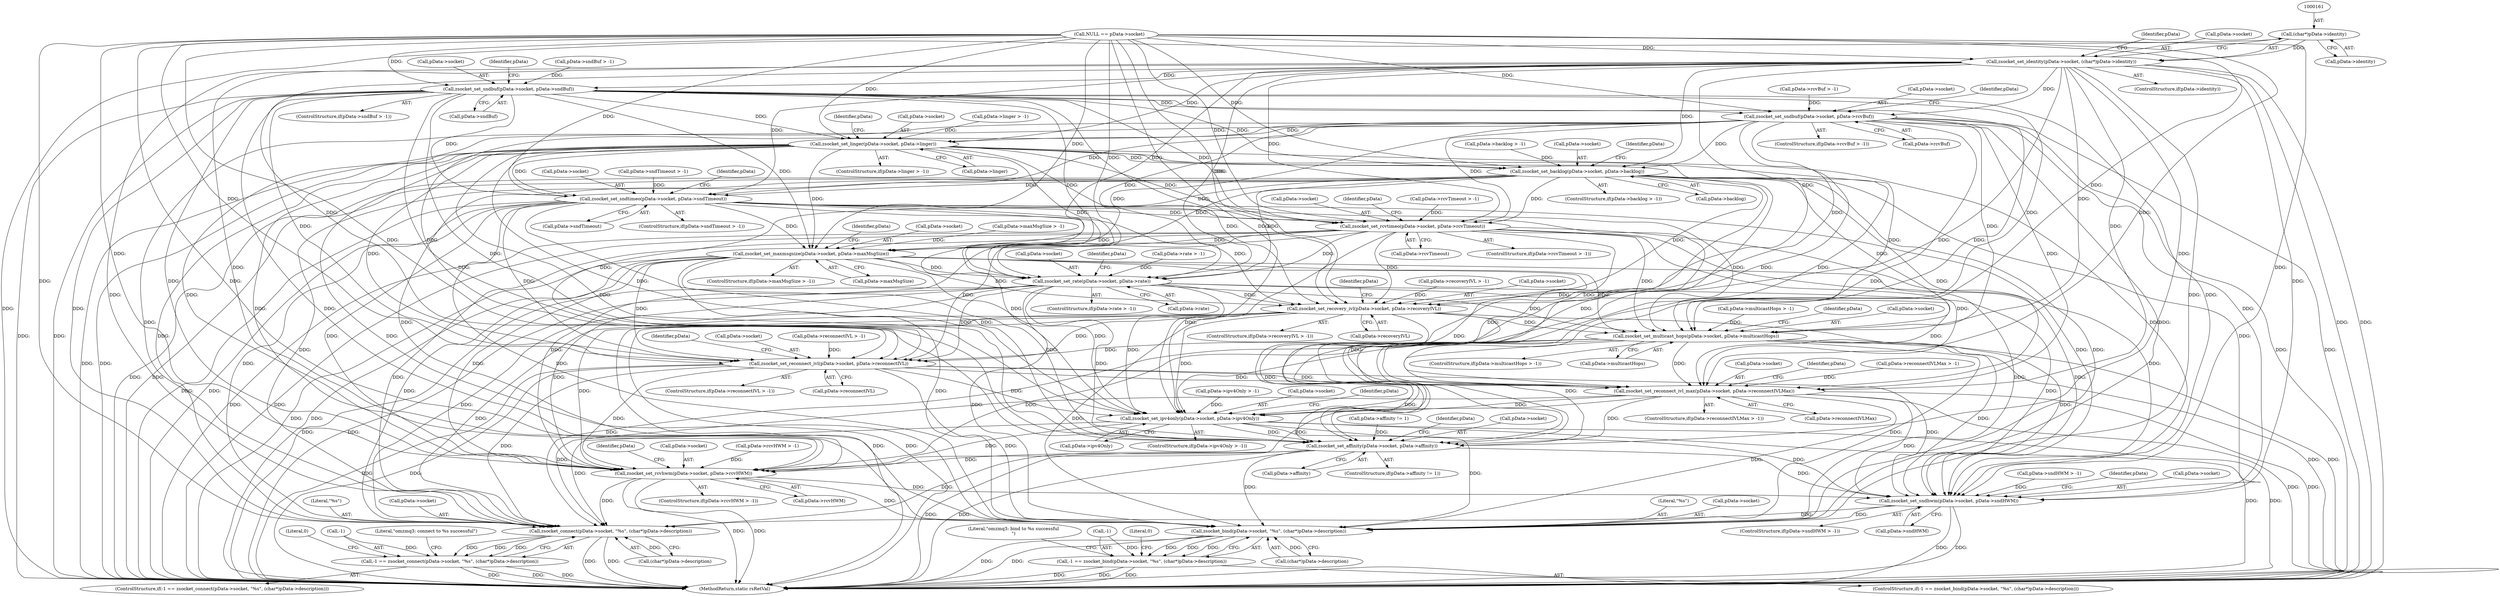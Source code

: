 digraph "0_rsyslog_062d0c671a29f7c6f7dff4a2f1f35df375bbb30b_0@pointer" {
"1000160" [label="(Call,(char*)pData->identity)"];
"1000156" [label="(Call,zsocket_set_identity(pData->socket, (char*)pData->identity))"];
"1000172" [label="(Call,zsocket_set_sndbuf(pData->socket, pData->sndBuf))"];
"1000186" [label="(Call,zsocket_set_sndbuf(pData->socket, pData->rcvBuf))"];
"1000200" [label="(Call,zsocket_set_linger(pData->socket, pData->linger))"];
"1000214" [label="(Call,zsocket_set_backlog(pData->socket, pData->backlog))"];
"1000228" [label="(Call,zsocket_set_sndtimeo(pData->socket, pData->sndTimeout))"];
"1000242" [label="(Call,zsocket_set_rcvtimeo(pData->socket, pData->rcvTimeout))"];
"1000256" [label="(Call,zsocket_set_maxmsgsize(pData->socket, pData->maxMsgSize))"];
"1000270" [label="(Call,zsocket_set_rate(pData->socket, pData->rate))"];
"1000284" [label="(Call,zsocket_set_recovery_ivl(pData->socket, pData->recoveryIVL))"];
"1000298" [label="(Call,zsocket_set_multicast_hops(pData->socket, pData->multicastHops))"];
"1000312" [label="(Call,zsocket_set_reconnect_ivl(pData->socket, pData->reconnectIVL))"];
"1000326" [label="(Call,zsocket_set_reconnect_ivl_max(pData->socket, pData->reconnectIVLMax))"];
"1000340" [label="(Call,zsocket_set_ipv4only(pData->socket, pData->ipv4Only))"];
"1000353" [label="(Call,zsocket_set_affinity(pData->socket, pData->affinity))"];
"1000367" [label="(Call,zsocket_set_rcvhwm(pData->socket, pData->rcvHWM))"];
"1000381" [label="(Call,zsocket_set_sndhwm(pData->socket, pData->sndHWM))"];
"1000399" [label="(Call,zsocket_bind(pData->socket, \"%s\", (char*)pData->description))"];
"1000396" [label="(Call,-1 == zsocket_bind(pData->socket, \"%s\", (char*)pData->description))"];
"1000432" [label="(Call,zsocket_connect(pData->socket, \"%s\", (char*)pData->description))"];
"1000429" [label="(Call,-1 == zsocket_connect(pData->socket, \"%s\", (char*)pData->description))"];
"1000243" [label="(Call,pData->socket)"];
"1000229" [label="(Call,pData->socket)"];
"1000200" [label="(Call,zsocket_set_linger(pData->socket, pData->linger))"];
"1000222" [label="(Call,pData->sndTimeout > -1)"];
"1000284" [label="(Call,zsocket_set_recovery_ivl(pData->socket, pData->recoveryIVL))"];
"1000152" [label="(ControlStructure,if(pData->identity))"];
"1000322" [label="(Identifier,pData)"];
"1000347" [label="(ControlStructure,if(pData->affinity != 1))"];
"1000256" [label="(Call,zsocket_set_maxmsgsize(pData->socket, pData->maxMsgSize))"];
"1000432" [label="(Call,zsocket_connect(pData->socket, \"%s\", (char*)pData->description))"];
"1000266" [label="(Identifier,pData)"];
"1000207" [label="(ControlStructure,if(pData->backlog > -1))"];
"1000249" [label="(ControlStructure,if(pData->maxMsgSize > -1))"];
"1000344" [label="(Call,pData->ipv4Only)"];
"1000348" [label="(Call,pData->affinity != 1)"];
"1000404" [label="(Call,(char*)pData->description)"];
"1000433" [label="(Call,pData->socket)"];
"1000210" [label="(Identifier,pData)"];
"1000278" [label="(Call,pData->recoveryIVL > -1)"];
"1000246" [label="(Call,pData->rcvTimeout)"];
"1000455" [label="(Literal,\"omzmq3: connect to %s successful\")"];
"1000305" [label="(ControlStructure,if(pData->reconnectIVL > -1))"];
"1000157" [label="(Call,pData->socket)"];
"1000228" [label="(Call,zsocket_set_sndtimeo(pData->socket, pData->sndTimeout))"];
"1000422" [label="(Literal,\"omzmq3: bind to %s successful\n\")"];
"1000333" [label="(ControlStructure,if(pData->ipv4Only > -1))"];
"1000319" [label="(ControlStructure,if(pData->reconnectIVLMax > -1))"];
"1000257" [label="(Call,pData->socket)"];
"1000371" [label="(Call,pData->rcvHWM)"];
"1000271" [label="(Call,pData->socket)"];
"1000316" [label="(Call,pData->reconnectIVL)"];
"1000381" [label="(Call,zsocket_set_sndhwm(pData->socket, pData->sndHWM))"];
"1000292" [label="(Call,pData->multicastHops > -1)"];
"1000377" [label="(Identifier,pData)"];
"1000242" [label="(Call,zsocket_set_rcvtimeo(pData->socket, pData->rcvTimeout))"];
"1000176" [label="(Call,pData->sndBuf)"];
"1000280" [label="(Identifier,pData)"];
"1000403" [label="(Literal,\"%s\")"];
"1000179" [label="(ControlStructure,if(pData->rcvBuf > -1))"];
"1000180" [label="(Call,pData->rcvBuf > -1)"];
"1000173" [label="(Call,pData->socket)"];
"1000313" [label="(Call,pData->socket)"];
"1000429" [label="(Call,-1 == zsocket_connect(pData->socket, \"%s\", (char*)pData->description))"];
"1000264" [label="(Call,pData->rate > -1)"];
"1000190" [label="(Call,pData->rcvBuf)"];
"1000334" [label="(Call,pData->ipv4Only > -1)"];
"1000162" [label="(Call,pData->identity)"];
"1000302" [label="(Call,pData->multicastHops)"];
"1000308" [label="(Identifier,pData)"];
"1000430" [label="(Call,-1)"];
"1000285" [label="(Call,pData->socket)"];
"1000291" [label="(ControlStructure,if(pData->multicastHops > -1))"];
"1000367" [label="(Call,zsocket_set_rcvhwm(pData->socket, pData->rcvHWM))"];
"1000238" [label="(Identifier,pData)"];
"1000277" [label="(ControlStructure,if(pData->recoveryIVL > -1))"];
"1000250" [label="(Call,pData->maxMsgSize > -1)"];
"1000172" [label="(Call,zsocket_set_sndbuf(pData->socket, pData->sndBuf))"];
"1000260" [label="(Call,pData->maxMsgSize)"];
"1000397" [label="(Call,-1)"];
"1000288" [label="(Call,pData->recoveryIVL)"];
"1000232" [label="(Call,pData->sndTimeout)"];
"1000395" [label="(ControlStructure,if(-1 == zsocket_bind(pData->socket, \"%s\", (char*)pData->description)))"];
"1000270" [label="(Call,zsocket_set_rate(pData->socket, pData->rate))"];
"1000375" [label="(Call,pData->sndHWM > -1)"];
"1000363" [label="(Identifier,pData)"];
"1000444" [label="(Literal,0)"];
"1000385" [label="(Call,pData->sndHWM)"];
"1000208" [label="(Call,pData->backlog > -1)"];
"1000186" [label="(Call,zsocket_set_sndbuf(pData->socket, pData->rcvBuf))"];
"1000193" [label="(ControlStructure,if(pData->linger > -1))"];
"1000306" [label="(Call,pData->reconnectIVL > -1)"];
"1000330" [label="(Call,pData->reconnectIVLMax)"];
"1000400" [label="(Call,pData->socket)"];
"1000215" [label="(Call,pData->socket)"];
"1000411" [label="(Literal,0)"];
"1000326" [label="(Call,zsocket_set_reconnect_ivl_max(pData->socket, pData->reconnectIVLMax))"];
"1000368" [label="(Call,pData->socket)"];
"1000391" [label="(Identifier,pData)"];
"1000360" [label="(ControlStructure,if(pData->rcvHWM > -1))"];
"1000341" [label="(Call,pData->socket)"];
"1000204" [label="(Call,pData->linger)"];
"1000350" [label="(Identifier,pData)"];
"1000135" [label="(Call,NULL == pData->socket)"];
"1000201" [label="(Call,pData->socket)"];
"1000382" [label="(Call,pData->socket)"];
"1000399" [label="(Call,zsocket_bind(pData->socket, \"%s\", (char*)pData->description))"];
"1000168" [label="(Identifier,pData)"];
"1000182" [label="(Identifier,pData)"];
"1000298" [label="(Call,zsocket_set_multicast_hops(pData->socket, pData->multicastHops))"];
"1000165" [label="(ControlStructure,if(pData->sndBuf > -1))"];
"1000428" [label="(ControlStructure,if(-1 == zsocket_connect(pData->socket, \"%s\", (char*)pData->description)))"];
"1000357" [label="(Call,pData->affinity)"];
"1000299" [label="(Call,pData->socket)"];
"1000436" [label="(Literal,\"%s\")"];
"1000235" [label="(ControlStructure,if(pData->rcvTimeout > -1))"];
"1000263" [label="(ControlStructure,if(pData->rate > -1))"];
"1000194" [label="(Call,pData->linger > -1)"];
"1000274" [label="(Call,pData->rate)"];
"1000214" [label="(Call,zsocket_set_backlog(pData->socket, pData->backlog))"];
"1000166" [label="(Call,pData->sndBuf > -1)"];
"1000218" [label="(Call,pData->backlog)"];
"1000437" [label="(Call,(char*)pData->description)"];
"1000327" [label="(Call,pData->socket)"];
"1000160" [label="(Call,(char*)pData->identity)"];
"1000187" [label="(Call,pData->socket)"];
"1000336" [label="(Identifier,pData)"];
"1000252" [label="(Identifier,pData)"];
"1000361" [label="(Call,pData->rcvHWM > -1)"];
"1000461" [label="(MethodReturn,static rsRetVal)"];
"1000224" [label="(Identifier,pData)"];
"1000221" [label="(ControlStructure,if(pData->sndTimeout > -1))"];
"1000294" [label="(Identifier,pData)"];
"1000354" [label="(Call,pData->socket)"];
"1000374" [label="(ControlStructure,if(pData->sndHWM > -1))"];
"1000236" [label="(Call,pData->rcvTimeout > -1)"];
"1000396" [label="(Call,-1 == zsocket_bind(pData->socket, \"%s\", (char*)pData->description))"];
"1000312" [label="(Call,zsocket_set_reconnect_ivl(pData->socket, pData->reconnectIVL))"];
"1000340" [label="(Call,zsocket_set_ipv4only(pData->socket, pData->ipv4Only))"];
"1000156" [label="(Call,zsocket_set_identity(pData->socket, (char*)pData->identity))"];
"1000353" [label="(Call,zsocket_set_affinity(pData->socket, pData->affinity))"];
"1000196" [label="(Identifier,pData)"];
"1000320" [label="(Call,pData->reconnectIVLMax > -1)"];
"1000160" -> "1000156"  [label="AST: "];
"1000160" -> "1000162"  [label="CFG: "];
"1000161" -> "1000160"  [label="AST: "];
"1000162" -> "1000160"  [label="AST: "];
"1000156" -> "1000160"  [label="CFG: "];
"1000160" -> "1000461"  [label="DDG: "];
"1000160" -> "1000156"  [label="DDG: "];
"1000156" -> "1000152"  [label="AST: "];
"1000157" -> "1000156"  [label="AST: "];
"1000168" -> "1000156"  [label="CFG: "];
"1000156" -> "1000461"  [label="DDG: "];
"1000156" -> "1000461"  [label="DDG: "];
"1000135" -> "1000156"  [label="DDG: "];
"1000156" -> "1000172"  [label="DDG: "];
"1000156" -> "1000186"  [label="DDG: "];
"1000156" -> "1000200"  [label="DDG: "];
"1000156" -> "1000214"  [label="DDG: "];
"1000156" -> "1000228"  [label="DDG: "];
"1000156" -> "1000242"  [label="DDG: "];
"1000156" -> "1000256"  [label="DDG: "];
"1000156" -> "1000270"  [label="DDG: "];
"1000156" -> "1000284"  [label="DDG: "];
"1000156" -> "1000298"  [label="DDG: "];
"1000156" -> "1000312"  [label="DDG: "];
"1000156" -> "1000326"  [label="DDG: "];
"1000156" -> "1000340"  [label="DDG: "];
"1000156" -> "1000353"  [label="DDG: "];
"1000156" -> "1000367"  [label="DDG: "];
"1000156" -> "1000381"  [label="DDG: "];
"1000156" -> "1000399"  [label="DDG: "];
"1000156" -> "1000432"  [label="DDG: "];
"1000172" -> "1000165"  [label="AST: "];
"1000172" -> "1000176"  [label="CFG: "];
"1000173" -> "1000172"  [label="AST: "];
"1000176" -> "1000172"  [label="AST: "];
"1000182" -> "1000172"  [label="CFG: "];
"1000172" -> "1000461"  [label="DDG: "];
"1000172" -> "1000461"  [label="DDG: "];
"1000135" -> "1000172"  [label="DDG: "];
"1000166" -> "1000172"  [label="DDG: "];
"1000172" -> "1000186"  [label="DDG: "];
"1000172" -> "1000200"  [label="DDG: "];
"1000172" -> "1000214"  [label="DDG: "];
"1000172" -> "1000228"  [label="DDG: "];
"1000172" -> "1000242"  [label="DDG: "];
"1000172" -> "1000256"  [label="DDG: "];
"1000172" -> "1000270"  [label="DDG: "];
"1000172" -> "1000284"  [label="DDG: "];
"1000172" -> "1000298"  [label="DDG: "];
"1000172" -> "1000312"  [label="DDG: "];
"1000172" -> "1000326"  [label="DDG: "];
"1000172" -> "1000340"  [label="DDG: "];
"1000172" -> "1000353"  [label="DDG: "];
"1000172" -> "1000367"  [label="DDG: "];
"1000172" -> "1000381"  [label="DDG: "];
"1000172" -> "1000399"  [label="DDG: "];
"1000172" -> "1000432"  [label="DDG: "];
"1000186" -> "1000179"  [label="AST: "];
"1000186" -> "1000190"  [label="CFG: "];
"1000187" -> "1000186"  [label="AST: "];
"1000190" -> "1000186"  [label="AST: "];
"1000196" -> "1000186"  [label="CFG: "];
"1000186" -> "1000461"  [label="DDG: "];
"1000186" -> "1000461"  [label="DDG: "];
"1000135" -> "1000186"  [label="DDG: "];
"1000180" -> "1000186"  [label="DDG: "];
"1000186" -> "1000200"  [label="DDG: "];
"1000186" -> "1000214"  [label="DDG: "];
"1000186" -> "1000228"  [label="DDG: "];
"1000186" -> "1000242"  [label="DDG: "];
"1000186" -> "1000256"  [label="DDG: "];
"1000186" -> "1000270"  [label="DDG: "];
"1000186" -> "1000284"  [label="DDG: "];
"1000186" -> "1000298"  [label="DDG: "];
"1000186" -> "1000312"  [label="DDG: "];
"1000186" -> "1000326"  [label="DDG: "];
"1000186" -> "1000340"  [label="DDG: "];
"1000186" -> "1000353"  [label="DDG: "];
"1000186" -> "1000367"  [label="DDG: "];
"1000186" -> "1000381"  [label="DDG: "];
"1000186" -> "1000399"  [label="DDG: "];
"1000186" -> "1000432"  [label="DDG: "];
"1000200" -> "1000193"  [label="AST: "];
"1000200" -> "1000204"  [label="CFG: "];
"1000201" -> "1000200"  [label="AST: "];
"1000204" -> "1000200"  [label="AST: "];
"1000210" -> "1000200"  [label="CFG: "];
"1000200" -> "1000461"  [label="DDG: "];
"1000200" -> "1000461"  [label="DDG: "];
"1000135" -> "1000200"  [label="DDG: "];
"1000194" -> "1000200"  [label="DDG: "];
"1000200" -> "1000214"  [label="DDG: "];
"1000200" -> "1000228"  [label="DDG: "];
"1000200" -> "1000242"  [label="DDG: "];
"1000200" -> "1000256"  [label="DDG: "];
"1000200" -> "1000270"  [label="DDG: "];
"1000200" -> "1000284"  [label="DDG: "];
"1000200" -> "1000298"  [label="DDG: "];
"1000200" -> "1000312"  [label="DDG: "];
"1000200" -> "1000326"  [label="DDG: "];
"1000200" -> "1000340"  [label="DDG: "];
"1000200" -> "1000353"  [label="DDG: "];
"1000200" -> "1000367"  [label="DDG: "];
"1000200" -> "1000381"  [label="DDG: "];
"1000200" -> "1000399"  [label="DDG: "];
"1000200" -> "1000432"  [label="DDG: "];
"1000214" -> "1000207"  [label="AST: "];
"1000214" -> "1000218"  [label="CFG: "];
"1000215" -> "1000214"  [label="AST: "];
"1000218" -> "1000214"  [label="AST: "];
"1000224" -> "1000214"  [label="CFG: "];
"1000214" -> "1000461"  [label="DDG: "];
"1000214" -> "1000461"  [label="DDG: "];
"1000135" -> "1000214"  [label="DDG: "];
"1000208" -> "1000214"  [label="DDG: "];
"1000214" -> "1000228"  [label="DDG: "];
"1000214" -> "1000242"  [label="DDG: "];
"1000214" -> "1000256"  [label="DDG: "];
"1000214" -> "1000270"  [label="DDG: "];
"1000214" -> "1000284"  [label="DDG: "];
"1000214" -> "1000298"  [label="DDG: "];
"1000214" -> "1000312"  [label="DDG: "];
"1000214" -> "1000326"  [label="DDG: "];
"1000214" -> "1000340"  [label="DDG: "];
"1000214" -> "1000353"  [label="DDG: "];
"1000214" -> "1000367"  [label="DDG: "];
"1000214" -> "1000381"  [label="DDG: "];
"1000214" -> "1000399"  [label="DDG: "];
"1000214" -> "1000432"  [label="DDG: "];
"1000228" -> "1000221"  [label="AST: "];
"1000228" -> "1000232"  [label="CFG: "];
"1000229" -> "1000228"  [label="AST: "];
"1000232" -> "1000228"  [label="AST: "];
"1000238" -> "1000228"  [label="CFG: "];
"1000228" -> "1000461"  [label="DDG: "];
"1000228" -> "1000461"  [label="DDG: "];
"1000135" -> "1000228"  [label="DDG: "];
"1000222" -> "1000228"  [label="DDG: "];
"1000228" -> "1000242"  [label="DDG: "];
"1000228" -> "1000256"  [label="DDG: "];
"1000228" -> "1000270"  [label="DDG: "];
"1000228" -> "1000284"  [label="DDG: "];
"1000228" -> "1000298"  [label="DDG: "];
"1000228" -> "1000312"  [label="DDG: "];
"1000228" -> "1000326"  [label="DDG: "];
"1000228" -> "1000340"  [label="DDG: "];
"1000228" -> "1000353"  [label="DDG: "];
"1000228" -> "1000367"  [label="DDG: "];
"1000228" -> "1000381"  [label="DDG: "];
"1000228" -> "1000399"  [label="DDG: "];
"1000228" -> "1000432"  [label="DDG: "];
"1000242" -> "1000235"  [label="AST: "];
"1000242" -> "1000246"  [label="CFG: "];
"1000243" -> "1000242"  [label="AST: "];
"1000246" -> "1000242"  [label="AST: "];
"1000252" -> "1000242"  [label="CFG: "];
"1000242" -> "1000461"  [label="DDG: "];
"1000242" -> "1000461"  [label="DDG: "];
"1000135" -> "1000242"  [label="DDG: "];
"1000236" -> "1000242"  [label="DDG: "];
"1000242" -> "1000256"  [label="DDG: "];
"1000242" -> "1000270"  [label="DDG: "];
"1000242" -> "1000284"  [label="DDG: "];
"1000242" -> "1000298"  [label="DDG: "];
"1000242" -> "1000312"  [label="DDG: "];
"1000242" -> "1000326"  [label="DDG: "];
"1000242" -> "1000340"  [label="DDG: "];
"1000242" -> "1000353"  [label="DDG: "];
"1000242" -> "1000367"  [label="DDG: "];
"1000242" -> "1000381"  [label="DDG: "];
"1000242" -> "1000399"  [label="DDG: "];
"1000242" -> "1000432"  [label="DDG: "];
"1000256" -> "1000249"  [label="AST: "];
"1000256" -> "1000260"  [label="CFG: "];
"1000257" -> "1000256"  [label="AST: "];
"1000260" -> "1000256"  [label="AST: "];
"1000266" -> "1000256"  [label="CFG: "];
"1000256" -> "1000461"  [label="DDG: "];
"1000256" -> "1000461"  [label="DDG: "];
"1000135" -> "1000256"  [label="DDG: "];
"1000250" -> "1000256"  [label="DDG: "];
"1000256" -> "1000270"  [label="DDG: "];
"1000256" -> "1000284"  [label="DDG: "];
"1000256" -> "1000298"  [label="DDG: "];
"1000256" -> "1000312"  [label="DDG: "];
"1000256" -> "1000326"  [label="DDG: "];
"1000256" -> "1000340"  [label="DDG: "];
"1000256" -> "1000353"  [label="DDG: "];
"1000256" -> "1000367"  [label="DDG: "];
"1000256" -> "1000381"  [label="DDG: "];
"1000256" -> "1000399"  [label="DDG: "];
"1000256" -> "1000432"  [label="DDG: "];
"1000270" -> "1000263"  [label="AST: "];
"1000270" -> "1000274"  [label="CFG: "];
"1000271" -> "1000270"  [label="AST: "];
"1000274" -> "1000270"  [label="AST: "];
"1000280" -> "1000270"  [label="CFG: "];
"1000270" -> "1000461"  [label="DDG: "];
"1000270" -> "1000461"  [label="DDG: "];
"1000135" -> "1000270"  [label="DDG: "];
"1000264" -> "1000270"  [label="DDG: "];
"1000270" -> "1000284"  [label="DDG: "];
"1000270" -> "1000298"  [label="DDG: "];
"1000270" -> "1000312"  [label="DDG: "];
"1000270" -> "1000326"  [label="DDG: "];
"1000270" -> "1000340"  [label="DDG: "];
"1000270" -> "1000353"  [label="DDG: "];
"1000270" -> "1000367"  [label="DDG: "];
"1000270" -> "1000381"  [label="DDG: "];
"1000270" -> "1000399"  [label="DDG: "];
"1000270" -> "1000432"  [label="DDG: "];
"1000284" -> "1000277"  [label="AST: "];
"1000284" -> "1000288"  [label="CFG: "];
"1000285" -> "1000284"  [label="AST: "];
"1000288" -> "1000284"  [label="AST: "];
"1000294" -> "1000284"  [label="CFG: "];
"1000284" -> "1000461"  [label="DDG: "];
"1000284" -> "1000461"  [label="DDG: "];
"1000135" -> "1000284"  [label="DDG: "];
"1000278" -> "1000284"  [label="DDG: "];
"1000284" -> "1000298"  [label="DDG: "];
"1000284" -> "1000312"  [label="DDG: "];
"1000284" -> "1000326"  [label="DDG: "];
"1000284" -> "1000340"  [label="DDG: "];
"1000284" -> "1000353"  [label="DDG: "];
"1000284" -> "1000367"  [label="DDG: "];
"1000284" -> "1000381"  [label="DDG: "];
"1000284" -> "1000399"  [label="DDG: "];
"1000284" -> "1000432"  [label="DDG: "];
"1000298" -> "1000291"  [label="AST: "];
"1000298" -> "1000302"  [label="CFG: "];
"1000299" -> "1000298"  [label="AST: "];
"1000302" -> "1000298"  [label="AST: "];
"1000308" -> "1000298"  [label="CFG: "];
"1000298" -> "1000461"  [label="DDG: "];
"1000298" -> "1000461"  [label="DDG: "];
"1000135" -> "1000298"  [label="DDG: "];
"1000292" -> "1000298"  [label="DDG: "];
"1000298" -> "1000312"  [label="DDG: "];
"1000298" -> "1000326"  [label="DDG: "];
"1000298" -> "1000340"  [label="DDG: "];
"1000298" -> "1000353"  [label="DDG: "];
"1000298" -> "1000367"  [label="DDG: "];
"1000298" -> "1000381"  [label="DDG: "];
"1000298" -> "1000399"  [label="DDG: "];
"1000298" -> "1000432"  [label="DDG: "];
"1000312" -> "1000305"  [label="AST: "];
"1000312" -> "1000316"  [label="CFG: "];
"1000313" -> "1000312"  [label="AST: "];
"1000316" -> "1000312"  [label="AST: "];
"1000322" -> "1000312"  [label="CFG: "];
"1000312" -> "1000461"  [label="DDG: "];
"1000312" -> "1000461"  [label="DDG: "];
"1000135" -> "1000312"  [label="DDG: "];
"1000306" -> "1000312"  [label="DDG: "];
"1000312" -> "1000326"  [label="DDG: "];
"1000312" -> "1000340"  [label="DDG: "];
"1000312" -> "1000353"  [label="DDG: "];
"1000312" -> "1000367"  [label="DDG: "];
"1000312" -> "1000381"  [label="DDG: "];
"1000312" -> "1000399"  [label="DDG: "];
"1000312" -> "1000432"  [label="DDG: "];
"1000326" -> "1000319"  [label="AST: "];
"1000326" -> "1000330"  [label="CFG: "];
"1000327" -> "1000326"  [label="AST: "];
"1000330" -> "1000326"  [label="AST: "];
"1000336" -> "1000326"  [label="CFG: "];
"1000326" -> "1000461"  [label="DDG: "];
"1000326" -> "1000461"  [label="DDG: "];
"1000135" -> "1000326"  [label="DDG: "];
"1000320" -> "1000326"  [label="DDG: "];
"1000326" -> "1000340"  [label="DDG: "];
"1000326" -> "1000353"  [label="DDG: "];
"1000326" -> "1000367"  [label="DDG: "];
"1000326" -> "1000381"  [label="DDG: "];
"1000326" -> "1000399"  [label="DDG: "];
"1000326" -> "1000432"  [label="DDG: "];
"1000340" -> "1000333"  [label="AST: "];
"1000340" -> "1000344"  [label="CFG: "];
"1000341" -> "1000340"  [label="AST: "];
"1000344" -> "1000340"  [label="AST: "];
"1000350" -> "1000340"  [label="CFG: "];
"1000340" -> "1000461"  [label="DDG: "];
"1000340" -> "1000461"  [label="DDG: "];
"1000135" -> "1000340"  [label="DDG: "];
"1000334" -> "1000340"  [label="DDG: "];
"1000340" -> "1000353"  [label="DDG: "];
"1000340" -> "1000367"  [label="DDG: "];
"1000340" -> "1000381"  [label="DDG: "];
"1000340" -> "1000399"  [label="DDG: "];
"1000340" -> "1000432"  [label="DDG: "];
"1000353" -> "1000347"  [label="AST: "];
"1000353" -> "1000357"  [label="CFG: "];
"1000354" -> "1000353"  [label="AST: "];
"1000357" -> "1000353"  [label="AST: "];
"1000363" -> "1000353"  [label="CFG: "];
"1000353" -> "1000461"  [label="DDG: "];
"1000353" -> "1000461"  [label="DDG: "];
"1000135" -> "1000353"  [label="DDG: "];
"1000348" -> "1000353"  [label="DDG: "];
"1000353" -> "1000367"  [label="DDG: "];
"1000353" -> "1000381"  [label="DDG: "];
"1000353" -> "1000399"  [label="DDG: "];
"1000353" -> "1000432"  [label="DDG: "];
"1000367" -> "1000360"  [label="AST: "];
"1000367" -> "1000371"  [label="CFG: "];
"1000368" -> "1000367"  [label="AST: "];
"1000371" -> "1000367"  [label="AST: "];
"1000377" -> "1000367"  [label="CFG: "];
"1000367" -> "1000461"  [label="DDG: "];
"1000367" -> "1000461"  [label="DDG: "];
"1000135" -> "1000367"  [label="DDG: "];
"1000361" -> "1000367"  [label="DDG: "];
"1000367" -> "1000381"  [label="DDG: "];
"1000367" -> "1000399"  [label="DDG: "];
"1000367" -> "1000432"  [label="DDG: "];
"1000381" -> "1000374"  [label="AST: "];
"1000381" -> "1000385"  [label="CFG: "];
"1000382" -> "1000381"  [label="AST: "];
"1000385" -> "1000381"  [label="AST: "];
"1000391" -> "1000381"  [label="CFG: "];
"1000381" -> "1000461"  [label="DDG: "];
"1000381" -> "1000461"  [label="DDG: "];
"1000135" -> "1000381"  [label="DDG: "];
"1000375" -> "1000381"  [label="DDG: "];
"1000381" -> "1000399"  [label="DDG: "];
"1000381" -> "1000432"  [label="DDG: "];
"1000399" -> "1000396"  [label="AST: "];
"1000399" -> "1000404"  [label="CFG: "];
"1000400" -> "1000399"  [label="AST: "];
"1000403" -> "1000399"  [label="AST: "];
"1000404" -> "1000399"  [label="AST: "];
"1000396" -> "1000399"  [label="CFG: "];
"1000399" -> "1000461"  [label="DDG: "];
"1000399" -> "1000461"  [label="DDG: "];
"1000399" -> "1000396"  [label="DDG: "];
"1000399" -> "1000396"  [label="DDG: "];
"1000399" -> "1000396"  [label="DDG: "];
"1000135" -> "1000399"  [label="DDG: "];
"1000404" -> "1000399"  [label="DDG: "];
"1000396" -> "1000395"  [label="AST: "];
"1000397" -> "1000396"  [label="AST: "];
"1000411" -> "1000396"  [label="CFG: "];
"1000422" -> "1000396"  [label="CFG: "];
"1000396" -> "1000461"  [label="DDG: "];
"1000396" -> "1000461"  [label="DDG: "];
"1000396" -> "1000461"  [label="DDG: "];
"1000397" -> "1000396"  [label="DDG: "];
"1000432" -> "1000429"  [label="AST: "];
"1000432" -> "1000437"  [label="CFG: "];
"1000433" -> "1000432"  [label="AST: "];
"1000436" -> "1000432"  [label="AST: "];
"1000437" -> "1000432"  [label="AST: "];
"1000429" -> "1000432"  [label="CFG: "];
"1000432" -> "1000461"  [label="DDG: "];
"1000432" -> "1000461"  [label="DDG: "];
"1000432" -> "1000429"  [label="DDG: "];
"1000432" -> "1000429"  [label="DDG: "];
"1000432" -> "1000429"  [label="DDG: "];
"1000135" -> "1000432"  [label="DDG: "];
"1000437" -> "1000432"  [label="DDG: "];
"1000429" -> "1000428"  [label="AST: "];
"1000430" -> "1000429"  [label="AST: "];
"1000444" -> "1000429"  [label="CFG: "];
"1000455" -> "1000429"  [label="CFG: "];
"1000429" -> "1000461"  [label="DDG: "];
"1000429" -> "1000461"  [label="DDG: "];
"1000429" -> "1000461"  [label="DDG: "];
"1000430" -> "1000429"  [label="DDG: "];
}
